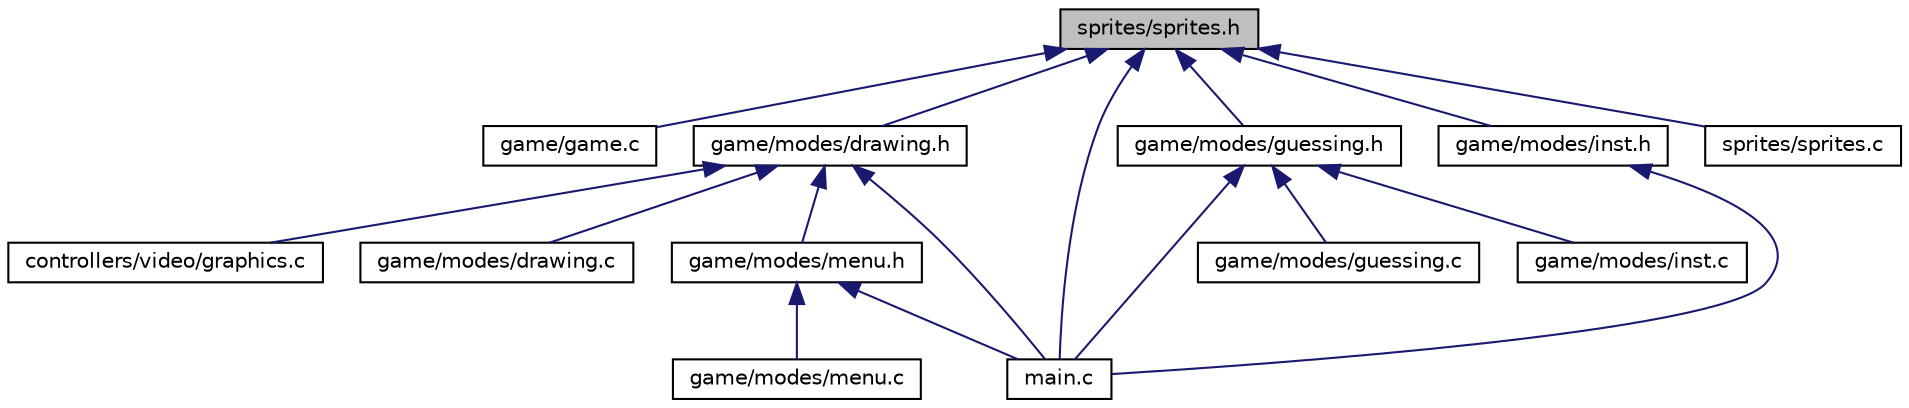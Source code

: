 digraph "sprites/sprites.h"
{
 // LATEX_PDF_SIZE
  edge [fontname="Helvetica",fontsize="10",labelfontname="Helvetica",labelfontsize="10"];
  node [fontname="Helvetica",fontsize="10",shape=record];
  Node1 [label="sprites/sprites.h",height=0.2,width=0.4,color="black", fillcolor="grey75", style="filled", fontcolor="black",tooltip=" "];
  Node1 -> Node2 [dir="back",color="midnightblue",fontsize="10",style="solid"];
  Node2 [label="game/game.c",height=0.2,width=0.4,color="black", fillcolor="white", style="filled",URL="$game_8c.html",tooltip=" "];
  Node1 -> Node3 [dir="back",color="midnightblue",fontsize="10",style="solid"];
  Node3 [label="game/modes/drawing.h",height=0.2,width=0.4,color="black", fillcolor="white", style="filled",URL="$drawing_8h.html",tooltip=" "];
  Node3 -> Node4 [dir="back",color="midnightblue",fontsize="10",style="solid"];
  Node4 [label="controllers/video/graphics.c",height=0.2,width=0.4,color="black", fillcolor="white", style="filled",URL="$graphics_8c.html",tooltip=" "];
  Node3 -> Node5 [dir="back",color="midnightblue",fontsize="10",style="solid"];
  Node5 [label="game/modes/drawing.c",height=0.2,width=0.4,color="black", fillcolor="white", style="filled",URL="$drawing_8c.html",tooltip=" "];
  Node3 -> Node6 [dir="back",color="midnightblue",fontsize="10",style="solid"];
  Node6 [label="game/modes/menu.h",height=0.2,width=0.4,color="black", fillcolor="white", style="filled",URL="$menu_8h.html",tooltip=" "];
  Node6 -> Node7 [dir="back",color="midnightblue",fontsize="10",style="solid"];
  Node7 [label="game/modes/menu.c",height=0.2,width=0.4,color="black", fillcolor="white", style="filled",URL="$menu_8c.html",tooltip=" "];
  Node6 -> Node8 [dir="back",color="midnightblue",fontsize="10",style="solid"];
  Node8 [label="main.c",height=0.2,width=0.4,color="black", fillcolor="white", style="filled",URL="$main_8c.html",tooltip=" "];
  Node3 -> Node8 [dir="back",color="midnightblue",fontsize="10",style="solid"];
  Node1 -> Node9 [dir="back",color="midnightblue",fontsize="10",style="solid"];
  Node9 [label="game/modes/guessing.h",height=0.2,width=0.4,color="black", fillcolor="white", style="filled",URL="$guessing_8h.html",tooltip=" "];
  Node9 -> Node10 [dir="back",color="midnightblue",fontsize="10",style="solid"];
  Node10 [label="game/modes/guessing.c",height=0.2,width=0.4,color="black", fillcolor="white", style="filled",URL="$guessing_8c.html",tooltip=" "];
  Node9 -> Node11 [dir="back",color="midnightblue",fontsize="10",style="solid"];
  Node11 [label="game/modes/inst.c",height=0.2,width=0.4,color="black", fillcolor="white", style="filled",URL="$inst_8c.html",tooltip=" "];
  Node9 -> Node8 [dir="back",color="midnightblue",fontsize="10",style="solid"];
  Node1 -> Node12 [dir="back",color="midnightblue",fontsize="10",style="solid"];
  Node12 [label="game/modes/inst.h",height=0.2,width=0.4,color="black", fillcolor="white", style="filled",URL="$inst_8h.html",tooltip=" "];
  Node12 -> Node8 [dir="back",color="midnightblue",fontsize="10",style="solid"];
  Node1 -> Node8 [dir="back",color="midnightblue",fontsize="10",style="solid"];
  Node1 -> Node13 [dir="back",color="midnightblue",fontsize="10",style="solid"];
  Node13 [label="sprites/sprites.c",height=0.2,width=0.4,color="black", fillcolor="white", style="filled",URL="$sprites_8c.html",tooltip=" "];
}
